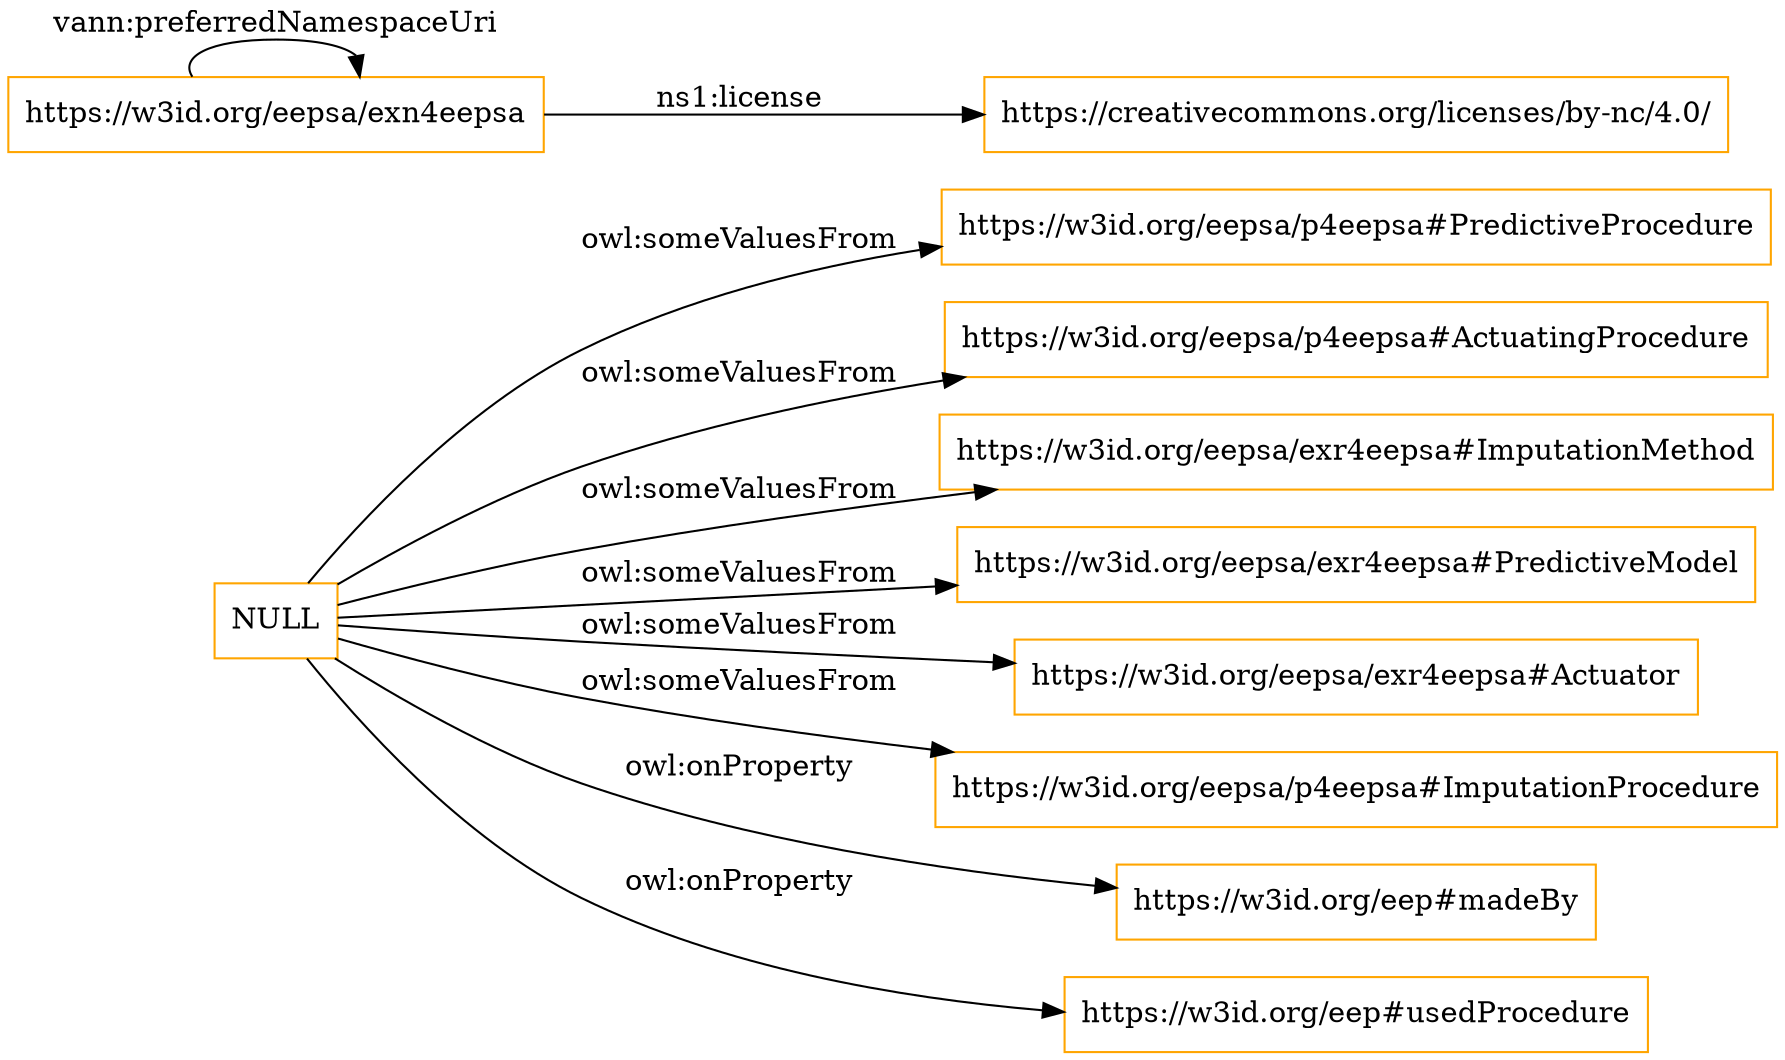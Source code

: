 digraph ar2dtool_diagram { 
rankdir=LR;
size="1501"
node [shape = rectangle, color="orange"]; "https://w3id.org/eepsa/p4eepsa#PredictiveProcedure" "https://w3id.org/eepsa/p4eepsa#ActuatingProcedure" "https://w3id.org/eepsa/exr4eepsa#ImputationMethod" "https://w3id.org/eepsa/exr4eepsa#PredictiveModel" "https://w3id.org/eepsa/exr4eepsa#Actuator" "https://w3id.org/eepsa/p4eepsa#ImputationProcedure" ; /*classes style*/
	"NULL" -> "https://w3id.org/eepsa/exr4eepsa#Actuator" [ label = "owl:someValuesFrom" ];
	"NULL" -> "https://w3id.org/eepsa/p4eepsa#PredictiveProcedure" [ label = "owl:someValuesFrom" ];
	"NULL" -> "https://w3id.org/eepsa/p4eepsa#ActuatingProcedure" [ label = "owl:someValuesFrom" ];
	"NULL" -> "https://w3id.org/eepsa/exr4eepsa#ImputationMethod" [ label = "owl:someValuesFrom" ];
	"NULL" -> "https://w3id.org/eepsa/exr4eepsa#PredictiveModel" [ label = "owl:someValuesFrom" ];
	"NULL" -> "https://w3id.org/eep#madeBy" [ label = "owl:onProperty" ];
	"NULL" -> "https://w3id.org/eepsa/p4eepsa#ImputationProcedure" [ label = "owl:someValuesFrom" ];
	"NULL" -> "https://w3id.org/eep#usedProcedure" [ label = "owl:onProperty" ];
	"https://w3id.org/eepsa/exn4eepsa" -> "https://creativecommons.org/licenses/by-nc/4.0/" [ label = "ns1:license" ];
	"https://w3id.org/eepsa/exn4eepsa" -> "https://w3id.org/eepsa/exn4eepsa" [ label = "vann:preferredNamespaceUri" ];

}
